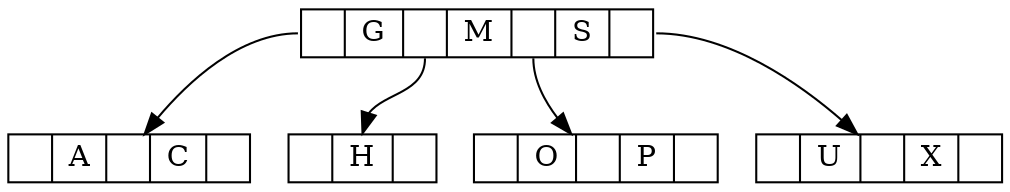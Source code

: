 digraph one {
	node [shape = record, height=.1];
	node0[label = "<f0> |<f1> G | <f2> | <f3> M | <f4> |<f5> S| <f6> "];
	
	node1[label = "<f0> |<f1> A | | <f1> C| <f2>"];
	node2[label = "<f0> | <f1> H| <f2>"];
	node3[label = "<f0> | <f1> O || <f2> P | <f3> "];
	node4[label = "<f0> |<f1> U || <f2> X | <f3>"];
	
	"node0":f0 -> "node1";
	"node0":f2 -> "node2":f1;
	"node0":f4 -> "node3";
	"node0":f6 -> "node4";
}